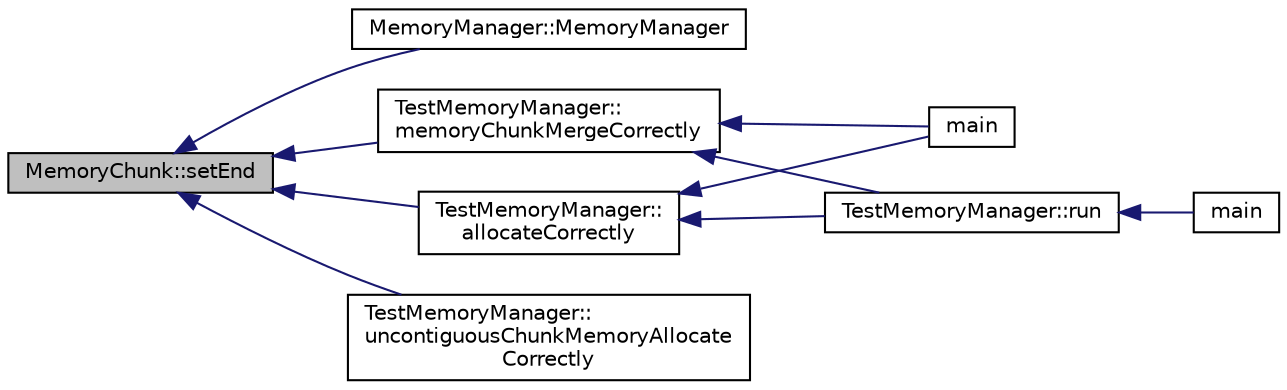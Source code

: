 digraph "MemoryChunk::setEnd"
{
  edge [fontname="Helvetica",fontsize="10",labelfontname="Helvetica",labelfontsize="10"];
  node [fontname="Helvetica",fontsize="10",shape=record];
  rankdir="LR";
  Node290 [label="MemoryChunk::setEnd",height=0.2,width=0.4,color="black", fillcolor="grey75", style="filled", fontcolor="black"];
  Node290 -> Node291 [dir="back",color="midnightblue",fontsize="10",style="solid",fontname="Helvetica"];
  Node291 [label="MemoryManager::MemoryManager",height=0.2,width=0.4,color="black", fillcolor="white", style="filled",URL="$d7/dff/class_memory_manager.html#a763ada776b39d3452f9eab0c5d9740c7"];
  Node290 -> Node292 [dir="back",color="midnightblue",fontsize="10",style="solid",fontname="Helvetica"];
  Node292 [label="TestMemoryManager::\lmemoryChunkMergeCorrectly",height=0.2,width=0.4,color="black", fillcolor="white", style="filled",URL="$de/d58/class_test_memory_manager.html#a39f10451ea83116596e318cd89d6bfbf"];
  Node292 -> Node293 [dir="back",color="midnightblue",fontsize="10",style="solid",fontname="Helvetica"];
  Node293 [label="main",height=0.2,width=0.4,color="black", fillcolor="white", style="filled",URL="$d4/d12/zcu102_2crt0_8cpp.html#ae66f6b31b5ad750f1fe042a706a4e3d4"];
  Node292 -> Node294 [dir="back",color="midnightblue",fontsize="10",style="solid",fontname="Helvetica"];
  Node294 [label="TestMemoryManager::run",height=0.2,width=0.4,color="black", fillcolor="white", style="filled",URL="$de/d58/class_test_memory_manager.html#acd87b90b4159195484f49ac1aad0b839"];
  Node294 -> Node295 [dir="back",color="midnightblue",fontsize="10",style="solid",fontname="Helvetica"];
  Node295 [label="main",height=0.2,width=0.4,color="black", fillcolor="white", style="filled",URL="$d1/d40/main__debug___pid_manager_8cpp.html#ae66f6b31b5ad750f1fe042a706a4e3d4"];
  Node290 -> Node296 [dir="back",color="midnightblue",fontsize="10",style="solid",fontname="Helvetica"];
  Node296 [label="TestMemoryManager::\luncontiguousChunkMemoryAllocate\lCorrectly",height=0.2,width=0.4,color="black", fillcolor="white", style="filled",URL="$de/d58/class_test_memory_manager.html#adc179531a11daf86f8f07b959c9ceb94"];
  Node290 -> Node297 [dir="back",color="midnightblue",fontsize="10",style="solid",fontname="Helvetica"];
  Node297 [label="TestMemoryManager::\lallocateCorrectly",height=0.2,width=0.4,color="black", fillcolor="white", style="filled",URL="$de/d58/class_test_memory_manager.html#a5eb58c7aceefbe84ef99e217c2b30cdc"];
  Node297 -> Node293 [dir="back",color="midnightblue",fontsize="10",style="solid",fontname="Helvetica"];
  Node297 -> Node294 [dir="back",color="midnightblue",fontsize="10",style="solid",fontname="Helvetica"];
}
